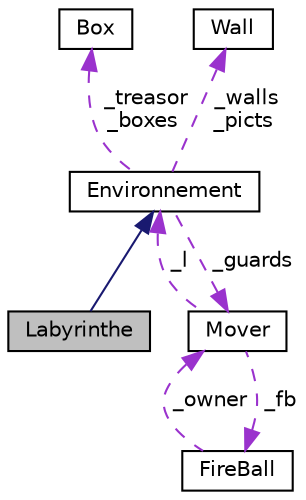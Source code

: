 digraph "Labyrinthe"
{
  edge [fontname="Helvetica",fontsize="10",labelfontname="Helvetica",labelfontsize="10"];
  node [fontname="Helvetica",fontsize="10",shape=record];
  Node2 [label="Labyrinthe",height=0.2,width=0.4,color="black", fillcolor="grey75", style="filled", fontcolor="black"];
  Node3 -> Node2 [dir="back",color="midnightblue",fontsize="10",style="solid",fontname="Helvetica"];
  Node3 [label="Environnement",height=0.2,width=0.4,color="black", fillcolor="white", style="filled",URL="$classEnvironnement.html"];
  Node4 -> Node3 [dir="back",color="darkorchid3",fontsize="10",style="dashed",label=" _treasor\n_boxes" ,fontname="Helvetica"];
  Node4 [label="Box",height=0.2,width=0.4,color="black", fillcolor="white", style="filled",URL="$structBox.html"];
  Node5 -> Node3 [dir="back",color="darkorchid3",fontsize="10",style="dashed",label=" _walls\n_picts" ,fontname="Helvetica"];
  Node5 [label="Wall",height=0.2,width=0.4,color="black", fillcolor="white", style="filled",URL="$structWall.html"];
  Node6 -> Node3 [dir="back",color="darkorchid3",fontsize="10",style="dashed",label=" _guards" ,fontname="Helvetica"];
  Node6 [label="Mover",height=0.2,width=0.4,color="black", fillcolor="white", style="filled",URL="$classMover.html"];
  Node7 -> Node6 [dir="back",color="darkorchid3",fontsize="10",style="dashed",label=" _fb" ,fontname="Helvetica"];
  Node7 [label="FireBall",height=0.2,width=0.4,color="black", fillcolor="white", style="filled",URL="$classFireBall.html"];
  Node6 -> Node7 [dir="back",color="darkorchid3",fontsize="10",style="dashed",label=" _owner" ,fontname="Helvetica"];
  Node3 -> Node6 [dir="back",color="darkorchid3",fontsize="10",style="dashed",label=" _l" ,fontname="Helvetica"];
}
